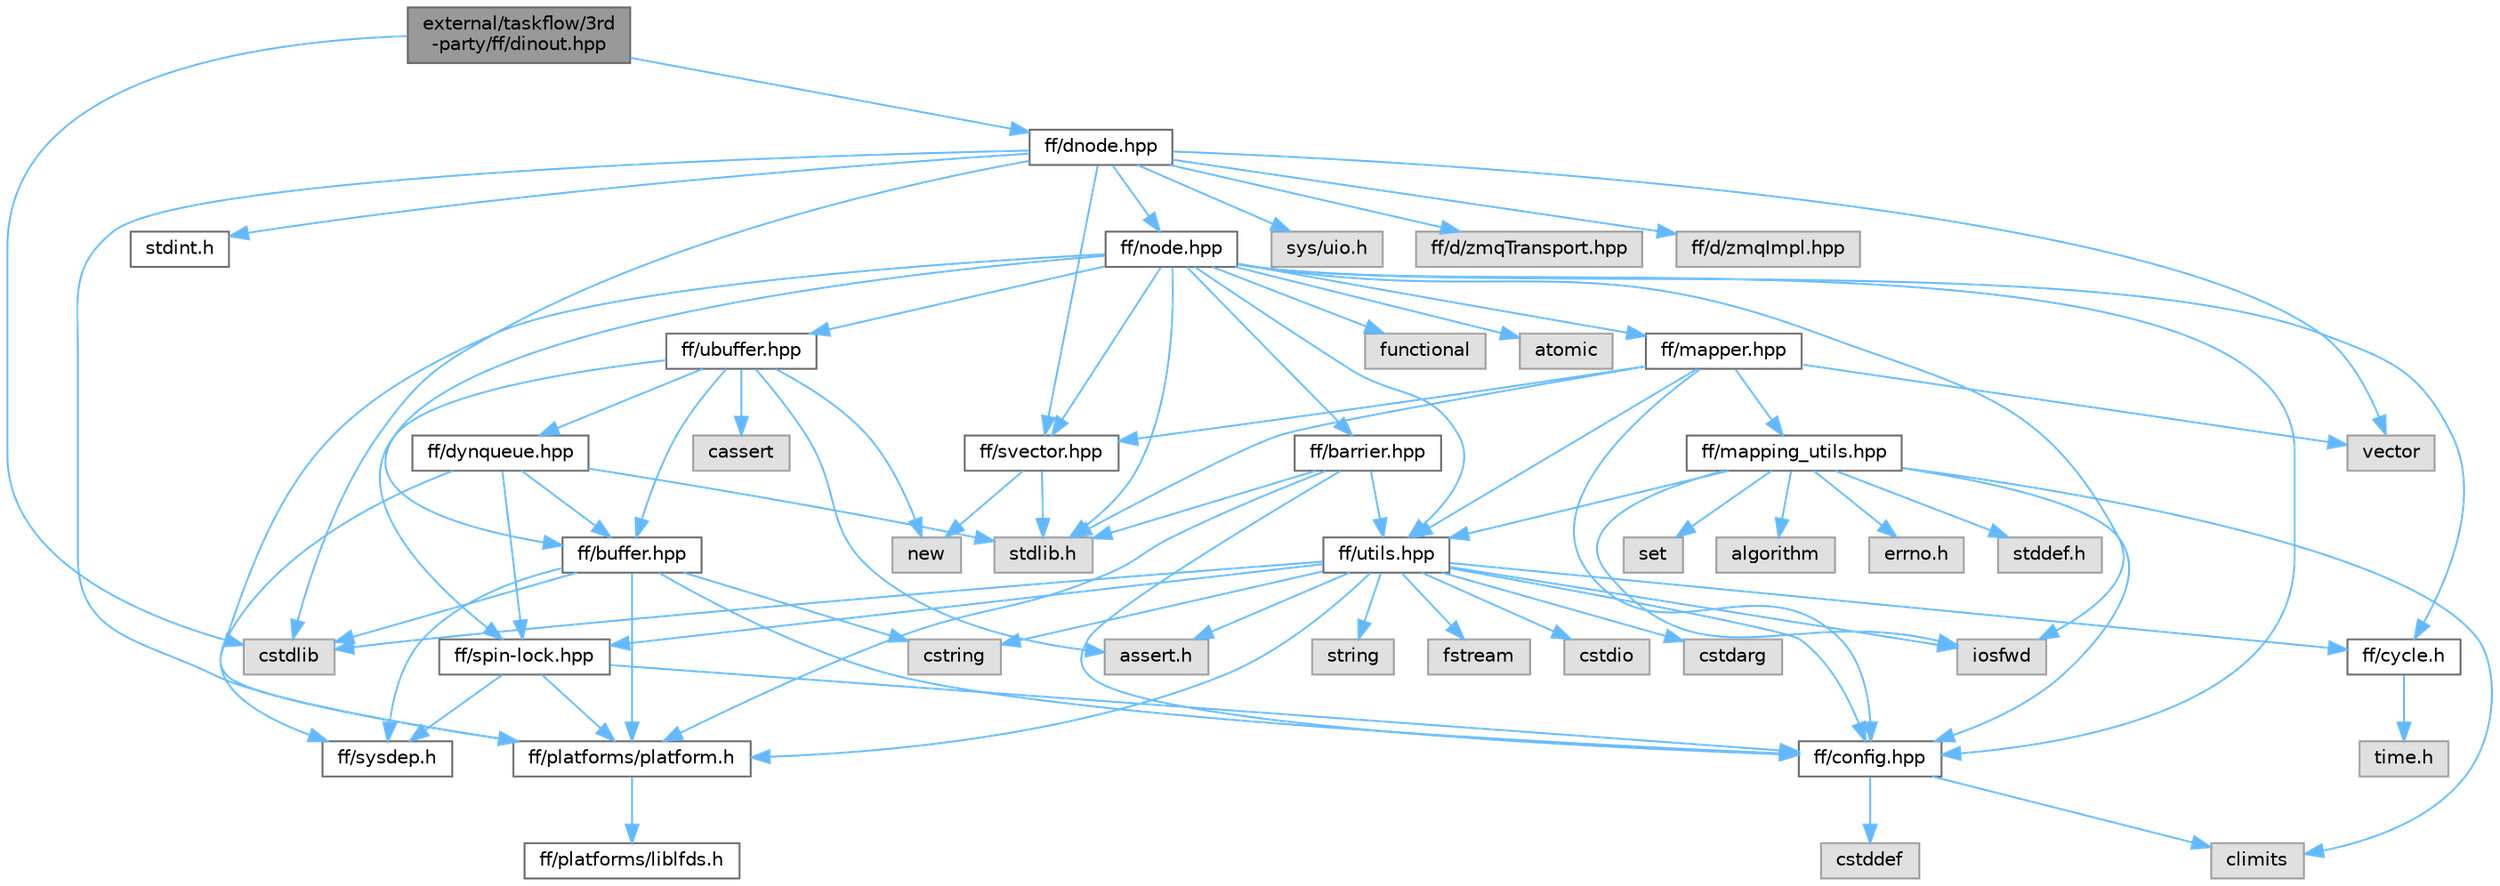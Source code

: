 digraph "external/taskflow/3rd-party/ff/dinout.hpp"
{
 // LATEX_PDF_SIZE
  bgcolor="transparent";
  edge [fontname=Helvetica,fontsize=10,labelfontname=Helvetica,labelfontsize=10];
  node [fontname=Helvetica,fontsize=10,shape=box,height=0.2,width=0.4];
  Node1 [id="Node000001",label="external/taskflow/3rd\l-party/ff/dinout.hpp",height=0.2,width=0.4,color="gray40", fillcolor="grey60", style="filled", fontcolor="black",tooltip=" "];
  Node1 -> Node2 [id="edge79_Node000001_Node000002",color="steelblue1",style="solid",tooltip=" "];
  Node2 [id="Node000002",label="cstdlib",height=0.2,width=0.4,color="grey60", fillcolor="#E0E0E0", style="filled",tooltip=" "];
  Node1 -> Node3 [id="edge80_Node000001_Node000003",color="steelblue1",style="solid",tooltip=" "];
  Node3 [id="Node000003",label="ff/dnode.hpp",height=0.2,width=0.4,color="grey40", fillcolor="white", style="filled",URL="$dnode_8hpp.html",tooltip="Contains the definition of the ff_dnode class, which is an extension of the base class ff_node,..."];
  Node3 -> Node4 [id="edge81_Node000003_Node000004",color="steelblue1",style="solid",tooltip=" "];
  Node4 [id="Node000004",label="stdint.h",height=0.2,width=0.4,color="grey40", fillcolor="white", style="filled",URL="$stdint_8h.html",tooltip=" "];
  Node3 -> Node2 [id="edge82_Node000003_Node000002",color="steelblue1",style="solid",tooltip=" "];
  Node3 -> Node5 [id="edge83_Node000003_Node000005",color="steelblue1",style="solid",tooltip=" "];
  Node5 [id="Node000005",label="vector",height=0.2,width=0.4,color="grey60", fillcolor="#E0E0E0", style="filled",tooltip=" "];
  Node3 -> Node6 [id="edge84_Node000003_Node000006",color="steelblue1",style="solid",tooltip=" "];
  Node6 [id="Node000006",label="ff/platforms/platform.h",height=0.2,width=0.4,color="grey40", fillcolor="white", style="filled",URL="$external_2taskflow_23rd-party_2ff_2platforms_2_platform_8h.html",tooltip=" "];
  Node6 -> Node7 [id="edge85_Node000006_Node000007",color="steelblue1",style="solid",tooltip=" "];
  Node7 [id="Node000007",label="ff/platforms/liblfds.h",height=0.2,width=0.4,color="grey40", fillcolor="white", style="filled",URL="$liblfds_8h.html",tooltip=" "];
  Node3 -> Node8 [id="edge86_Node000003_Node000008",color="steelblue1",style="solid",tooltip=" "];
  Node8 [id="Node000008",label="sys/uio.h",height=0.2,width=0.4,color="grey60", fillcolor="#E0E0E0", style="filled",tooltip=" "];
  Node3 -> Node9 [id="edge87_Node000003_Node000009",color="steelblue1",style="solid",tooltip=" "];
  Node9 [id="Node000009",label="ff/d/zmqTransport.hpp",height=0.2,width=0.4,color="grey60", fillcolor="#E0E0E0", style="filled",tooltip=" "];
  Node3 -> Node10 [id="edge88_Node000003_Node000010",color="steelblue1",style="solid",tooltip=" "];
  Node10 [id="Node000010",label="ff/d/zmqImpl.hpp",height=0.2,width=0.4,color="grey60", fillcolor="#E0E0E0", style="filled",tooltip=" "];
  Node3 -> Node11 [id="edge89_Node000003_Node000011",color="steelblue1",style="solid",tooltip=" "];
  Node11 [id="Node000011",label="ff/node.hpp",height=0.2,width=0.4,color="grey40", fillcolor="white", style="filled",URL="$node_8hpp.html",tooltip="FastFlow ff_node"];
  Node11 -> Node12 [id="edge90_Node000011_Node000012",color="steelblue1",style="solid",tooltip=" "];
  Node12 [id="Node000012",label="stdlib.h",height=0.2,width=0.4,color="grey60", fillcolor="#E0E0E0", style="filled",tooltip=" "];
  Node11 -> Node13 [id="edge91_Node000011_Node000013",color="steelblue1",style="solid",tooltip=" "];
  Node13 [id="Node000013",label="iosfwd",height=0.2,width=0.4,color="grey60", fillcolor="#E0E0E0", style="filled",tooltip=" "];
  Node11 -> Node14 [id="edge92_Node000011_Node000014",color="steelblue1",style="solid",tooltip=" "];
  Node14 [id="Node000014",label="functional",height=0.2,width=0.4,color="grey60", fillcolor="#E0E0E0", style="filled",tooltip=" "];
  Node11 -> Node6 [id="edge93_Node000011_Node000006",color="steelblue1",style="solid",tooltip=" "];
  Node11 -> Node15 [id="edge94_Node000011_Node000015",color="steelblue1",style="solid",tooltip=" "];
  Node15 [id="Node000015",label="ff/cycle.h",height=0.2,width=0.4,color="grey40", fillcolor="white", style="filled",URL="$cycle_8h.html",tooltip=" "];
  Node15 -> Node16 [id="edge95_Node000015_Node000016",color="steelblue1",style="solid",tooltip=" "];
  Node16 [id="Node000016",label="time.h",height=0.2,width=0.4,color="grey60", fillcolor="#E0E0E0", style="filled",tooltip=" "];
  Node11 -> Node17 [id="edge96_Node000011_Node000017",color="steelblue1",style="solid",tooltip=" "];
  Node17 [id="Node000017",label="ff/utils.hpp",height=0.2,width=0.4,color="grey40", fillcolor="white", style="filled",URL="$utils_8hpp.html",tooltip="Utility functions"];
  Node17 -> Node18 [id="edge97_Node000017_Node000018",color="steelblue1",style="solid",tooltip=" "];
  Node18 [id="Node000018",label="assert.h",height=0.2,width=0.4,color="grey60", fillcolor="#E0E0E0", style="filled",tooltip=" "];
  Node17 -> Node19 [id="edge98_Node000017_Node000019",color="steelblue1",style="solid",tooltip=" "];
  Node19 [id="Node000019",label="cstdio",height=0.2,width=0.4,color="grey60", fillcolor="#E0E0E0", style="filled",tooltip=" "];
  Node17 -> Node2 [id="edge99_Node000017_Node000002",color="steelblue1",style="solid",tooltip=" "];
  Node17 -> Node20 [id="edge100_Node000017_Node000020",color="steelblue1",style="solid",tooltip=" "];
  Node20 [id="Node000020",label="cstdarg",height=0.2,width=0.4,color="grey60", fillcolor="#E0E0E0", style="filled",tooltip=" "];
  Node17 -> Node13 [id="edge101_Node000017_Node000013",color="steelblue1",style="solid",tooltip=" "];
  Node17 -> Node21 [id="edge102_Node000017_Node000021",color="steelblue1",style="solid",tooltip=" "];
  Node21 [id="Node000021",label="ff/config.hpp",height=0.2,width=0.4,color="grey40", fillcolor="white", style="filled",URL="$config_8hpp.html",tooltip=" "];
  Node21 -> Node22 [id="edge103_Node000021_Node000022",color="steelblue1",style="solid",tooltip=" "];
  Node22 [id="Node000022",label="cstddef",height=0.2,width=0.4,color="grey60", fillcolor="#E0E0E0", style="filled",tooltip=" "];
  Node21 -> Node23 [id="edge104_Node000021_Node000023",color="steelblue1",style="solid",tooltip=" "];
  Node23 [id="Node000023",label="climits",height=0.2,width=0.4,color="grey60", fillcolor="#E0E0E0", style="filled",tooltip=" "];
  Node17 -> Node6 [id="edge105_Node000017_Node000006",color="steelblue1",style="solid",tooltip=" "];
  Node17 -> Node24 [id="edge106_Node000017_Node000024",color="steelblue1",style="solid",tooltip=" "];
  Node24 [id="Node000024",label="cstring",height=0.2,width=0.4,color="grey60", fillcolor="#E0E0E0", style="filled",tooltip=" "];
  Node17 -> Node25 [id="edge107_Node000017_Node000025",color="steelblue1",style="solid",tooltip=" "];
  Node25 [id="Node000025",label="string",height=0.2,width=0.4,color="grey60", fillcolor="#E0E0E0", style="filled",tooltip=" "];
  Node17 -> Node26 [id="edge108_Node000017_Node000026",color="steelblue1",style="solid",tooltip=" "];
  Node26 [id="Node000026",label="fstream",height=0.2,width=0.4,color="grey60", fillcolor="#E0E0E0", style="filled",tooltip=" "];
  Node17 -> Node15 [id="edge109_Node000017_Node000015",color="steelblue1",style="solid",tooltip=" "];
  Node17 -> Node27 [id="edge110_Node000017_Node000027",color="steelblue1",style="solid",tooltip=" "];
  Node27 [id="Node000027",label="ff/spin-lock.hpp",height=0.2,width=0.4,color="grey40", fillcolor="white", style="filled",URL="$spin-lock_8hpp.html",tooltip="This file contains several alternative spin lock(s) implementations that can be used as FastFlow spin..."];
  Node27 -> Node28 [id="edge111_Node000027_Node000028",color="steelblue1",style="solid",tooltip=" "];
  Node28 [id="Node000028",label="ff/sysdep.h",height=0.2,width=0.4,color="grey40", fillcolor="white", style="filled",URL="$sysdep_8h.html",tooltip=" "];
  Node27 -> Node6 [id="edge112_Node000027_Node000006",color="steelblue1",style="solid",tooltip=" "];
  Node27 -> Node21 [id="edge113_Node000027_Node000021",color="steelblue1",style="solid",tooltip=" "];
  Node11 -> Node29 [id="edge114_Node000011_Node000029",color="steelblue1",style="solid",tooltip=" "];
  Node29 [id="Node000029",label="ff/buffer.hpp",height=0.2,width=0.4,color="grey40", fillcolor="white", style="filled",URL="$buffer_8hpp.html",tooltip="This file contains the definition of the bounded SPSC channel buffer used in FastFlow"];
  Node29 -> Node2 [id="edge115_Node000029_Node000002",color="steelblue1",style="solid",tooltip=" "];
  Node29 -> Node24 [id="edge116_Node000029_Node000024",color="steelblue1",style="solid",tooltip=" "];
  Node29 -> Node28 [id="edge117_Node000029_Node000028",color="steelblue1",style="solid",tooltip=" "];
  Node29 -> Node21 [id="edge118_Node000029_Node000021",color="steelblue1",style="solid",tooltip=" "];
  Node29 -> Node6 [id="edge119_Node000029_Node000006",color="steelblue1",style="solid",tooltip=" "];
  Node11 -> Node30 [id="edge120_Node000011_Node000030",color="steelblue1",style="solid",tooltip=" "];
  Node30 [id="Node000030",label="ff/ubuffer.hpp",height=0.2,width=0.4,color="grey40", fillcolor="white", style="filled",URL="$ubuffer_8hpp.html",tooltip="This file contains the definition of the unbounded SWSR circular buffer used in FastFlow"];
  Node30 -> Node18 [id="edge121_Node000030_Node000018",color="steelblue1",style="solid",tooltip=" "];
  Node30 -> Node31 [id="edge122_Node000030_Node000031",color="steelblue1",style="solid",tooltip=" "];
  Node31 [id="Node000031",label="cassert",height=0.2,width=0.4,color="grey60", fillcolor="#E0E0E0", style="filled",tooltip=" "];
  Node30 -> Node32 [id="edge123_Node000030_Node000032",color="steelblue1",style="solid",tooltip=" "];
  Node32 [id="Node000032",label="new",height=0.2,width=0.4,color="grey60", fillcolor="#E0E0E0", style="filled",tooltip=" "];
  Node30 -> Node33 [id="edge124_Node000030_Node000033",color="steelblue1",style="solid",tooltip=" "];
  Node33 [id="Node000033",label="ff/dynqueue.hpp",height=0.2,width=0.4,color="grey40", fillcolor="white", style="filled",URL="$dynqueue_8hpp.html",tooltip="Implementation of a dynamic queue. Not currently used."];
  Node33 -> Node12 [id="edge125_Node000033_Node000012",color="steelblue1",style="solid",tooltip=" "];
  Node33 -> Node29 [id="edge126_Node000033_Node000029",color="steelblue1",style="solid",tooltip=" "];
  Node33 -> Node27 [id="edge127_Node000033_Node000027",color="steelblue1",style="solid",tooltip=" "];
  Node33 -> Node28 [id="edge128_Node000033_Node000028",color="steelblue1",style="solid",tooltip=" "];
  Node30 -> Node29 [id="edge129_Node000030_Node000029",color="steelblue1",style="solid",tooltip=" "];
  Node30 -> Node27 [id="edge130_Node000030_Node000027",color="steelblue1",style="solid",tooltip=" "];
  Node11 -> Node34 [id="edge131_Node000011_Node000034",color="steelblue1",style="solid",tooltip=" "];
  Node34 [id="Node000034",label="ff/mapper.hpp",height=0.2,width=0.4,color="grey40", fillcolor="white", style="filled",URL="$mapper_8hpp.html",tooltip="This file contains the thread mapper definition used in FastFlow"];
  Node34 -> Node12 [id="edge132_Node000034_Node000012",color="steelblue1",style="solid",tooltip=" "];
  Node34 -> Node21 [id="edge133_Node000034_Node000021",color="steelblue1",style="solid",tooltip=" "];
  Node34 -> Node35 [id="edge134_Node000034_Node000035",color="steelblue1",style="solid",tooltip=" "];
  Node35 [id="Node000035",label="ff/svector.hpp",height=0.2,width=0.4,color="grey40", fillcolor="white", style="filled",URL="$svector_8hpp.html",tooltip="Simple yet efficient dynamic vector"];
  Node35 -> Node12 [id="edge135_Node000035_Node000012",color="steelblue1",style="solid",tooltip=" "];
  Node35 -> Node32 [id="edge136_Node000035_Node000032",color="steelblue1",style="solid",tooltip=" "];
  Node34 -> Node17 [id="edge137_Node000034_Node000017",color="steelblue1",style="solid",tooltip=" "];
  Node34 -> Node36 [id="edge138_Node000034_Node000036",color="steelblue1",style="solid",tooltip=" "];
  Node36 [id="Node000036",label="ff/mapping_utils.hpp",height=0.2,width=0.4,color="grey40", fillcolor="white", style="filled",URL="$mapping__utils_8hpp.html",tooltip="This file contains utilities for plaform inspection and thread pinning"];
  Node36 -> Node23 [id="edge139_Node000036_Node000023",color="steelblue1",style="solid",tooltip=" "];
  Node36 -> Node37 [id="edge140_Node000036_Node000037",color="steelblue1",style="solid",tooltip=" "];
  Node37 [id="Node000037",label="set",height=0.2,width=0.4,color="grey60", fillcolor="#E0E0E0", style="filled",tooltip=" "];
  Node36 -> Node38 [id="edge141_Node000036_Node000038",color="steelblue1",style="solid",tooltip=" "];
  Node38 [id="Node000038",label="algorithm",height=0.2,width=0.4,color="grey60", fillcolor="#E0E0E0", style="filled",tooltip=" "];
  Node36 -> Node13 [id="edge142_Node000036_Node000013",color="steelblue1",style="solid",tooltip=" "];
  Node36 -> Node39 [id="edge143_Node000036_Node000039",color="steelblue1",style="solid",tooltip=" "];
  Node39 [id="Node000039",label="errno.h",height=0.2,width=0.4,color="grey60", fillcolor="#E0E0E0", style="filled",tooltip=" "];
  Node36 -> Node21 [id="edge144_Node000036_Node000021",color="steelblue1",style="solid",tooltip=" "];
  Node36 -> Node17 [id="edge145_Node000036_Node000017",color="steelblue1",style="solid",tooltip=" "];
  Node36 -> Node40 [id="edge146_Node000036_Node000040",color="steelblue1",style="solid",tooltip=" "];
  Node40 [id="Node000040",label="stddef.h",height=0.2,width=0.4,color="grey60", fillcolor="#E0E0E0", style="filled",tooltip=" "];
  Node34 -> Node5 [id="edge147_Node000034_Node000005",color="steelblue1",style="solid",tooltip=" "];
  Node11 -> Node21 [id="edge148_Node000011_Node000021",color="steelblue1",style="solid",tooltip=" "];
  Node11 -> Node35 [id="edge149_Node000011_Node000035",color="steelblue1",style="solid",tooltip=" "];
  Node11 -> Node41 [id="edge150_Node000011_Node000041",color="steelblue1",style="solid",tooltip=" "];
  Node41 [id="Node000041",label="ff/barrier.hpp",height=0.2,width=0.4,color="grey40", fillcolor="white", style="filled",URL="$barrier_8hpp.html",tooltip="FastFlow blocking and non-blocking barrier implementations"];
  Node41 -> Node12 [id="edge151_Node000041_Node000012",color="steelblue1",style="solid",tooltip=" "];
  Node41 -> Node6 [id="edge152_Node000041_Node000006",color="steelblue1",style="solid",tooltip=" "];
  Node41 -> Node17 [id="edge153_Node000041_Node000017",color="steelblue1",style="solid",tooltip=" "];
  Node41 -> Node21 [id="edge154_Node000041_Node000021",color="steelblue1",style="solid",tooltip=" "];
  Node11 -> Node42 [id="edge155_Node000011_Node000042",color="steelblue1",style="solid",tooltip=" "];
  Node42 [id="Node000042",label="atomic",height=0.2,width=0.4,color="grey60", fillcolor="#E0E0E0", style="filled",tooltip=" "];
  Node3 -> Node35 [id="edge156_Node000003_Node000035",color="steelblue1",style="solid",tooltip=" "];
}
